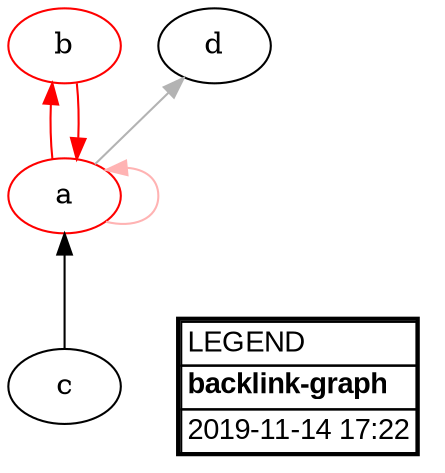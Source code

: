 digraph "backlink-graph" {
  dpi="300.0";
  rankdir=BT;

  "a" [color="#ff0000"];
  "a" -> "a" [color="#ffb3b3",label=""];
  "a" -> "b" [color="#ff0000",label=""];
  "a" -> "d" [color="#b3b3b3",label=""];

  "b" [color="#ff0000"];
  "b" -> "a" [color="#ff0000",label=""];

  "c" [];
  "c" -> "a" [label=""];

  "d" [];


  "LEGEND" [fillcolor="#ffffff",fontname="Verdana,Arial,Sans-Serif",label=<<table border="2" cellborder="1" cellspacing="0" id="LEGEND"><tr><td align="left">LEGEND</td></tr><tr><td align="left"><b>backlink-graph</b></td></tr><tr><td align="left">2019-11-14 17:22</td></tr></table>>,shape=plaintext,style=filled];
}
